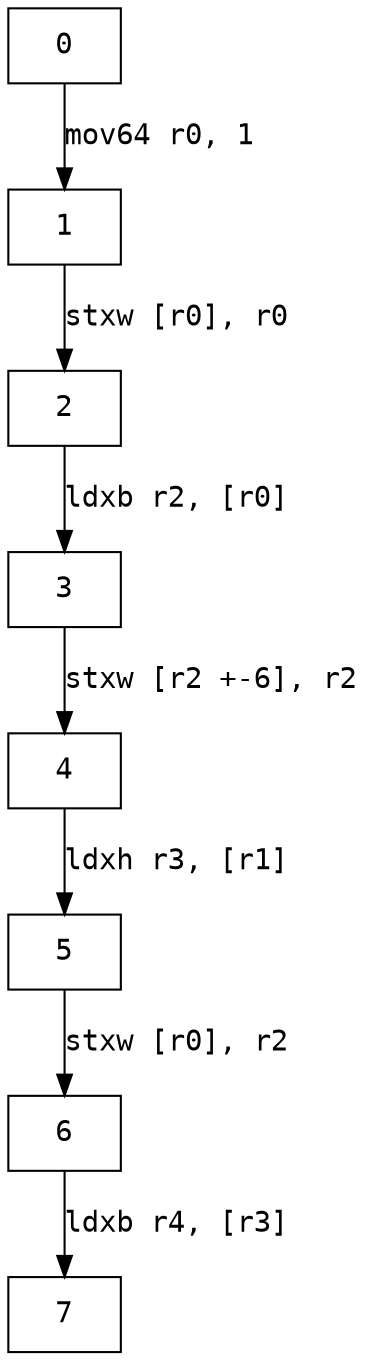 digraph cfg { 
node [fontname="monospace"];
node [shape=box];
edge [fontname="monospace"];
  0 -> 1 [label="mov64 r0, 1"];
  1 -> 2 [label="stxw [r0], r0"];
  2 -> 3 [label="ldxb r2, [r0]"];
  3 -> 4 [label="stxw [r2 +-6], r2"];
  4 -> 5 [label="ldxh r3, [r1]"];
  5 -> 6 [label="stxw [r0], r2"];
  6 -> 7 [label="ldxb r4, [r3]"];
}